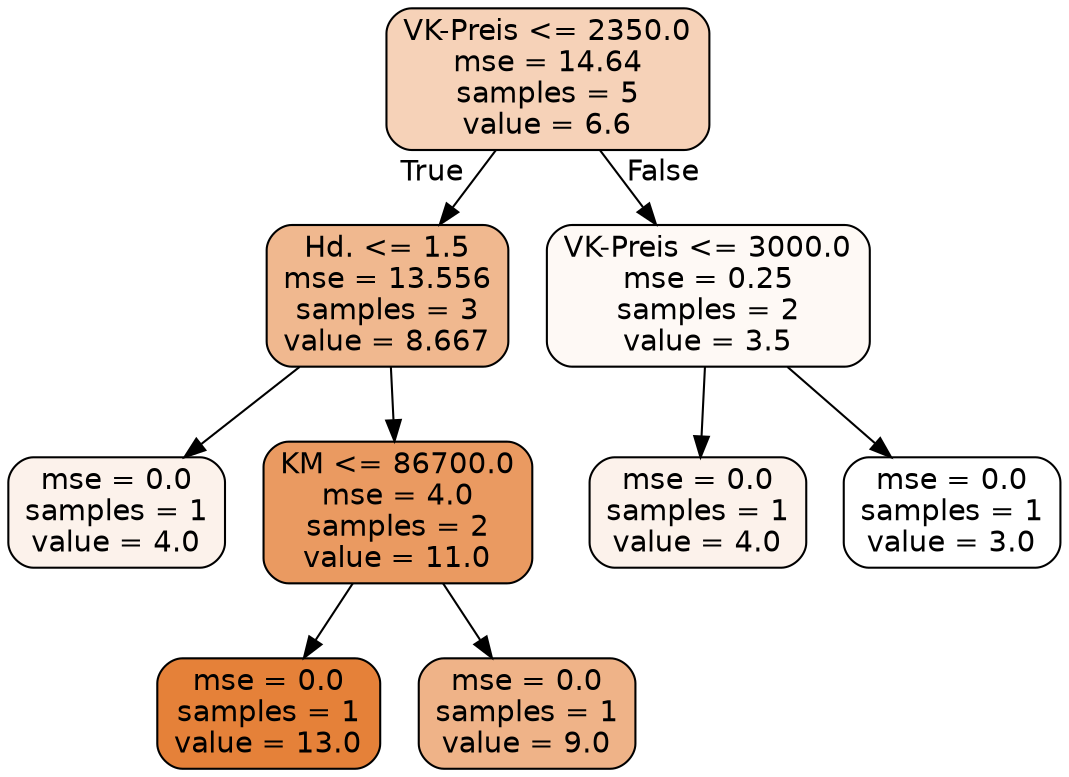 digraph Tree {
node [shape=box, style="filled, rounded", color="black", fontname=helvetica] ;
edge [fontname=helvetica] ;
0 [label="VK-Preis <= 2350.0\nmse = 14.64\nsamples = 5\nvalue = 6.6", fillcolor="#f6d2b8"] ;
1 [label="Hd. <= 1.5\nmse = 13.556\nsamples = 3\nvalue = 8.667", fillcolor="#f0b88f"] ;
0 -> 1 [labeldistance=2.5, labelangle=45, headlabel="True"] ;
2 [label="mse = 0.0\nsamples = 1\nvalue = 4.0", fillcolor="#fcf2eb"] ;
1 -> 2 ;
3 [label="KM <= 86700.0\nmse = 4.0\nsamples = 2\nvalue = 11.0", fillcolor="#ea9a61"] ;
1 -> 3 ;
4 [label="mse = 0.0\nsamples = 1\nvalue = 13.0", fillcolor="#e58139"] ;
3 -> 4 ;
5 [label="mse = 0.0\nsamples = 1\nvalue = 9.0", fillcolor="#efb388"] ;
3 -> 5 ;
6 [label="VK-Preis <= 3000.0\nmse = 0.25\nsamples = 2\nvalue = 3.5", fillcolor="#fef9f5"] ;
0 -> 6 [labeldistance=2.5, labelangle=-45, headlabel="False"] ;
7 [label="mse = 0.0\nsamples = 1\nvalue = 4.0", fillcolor="#fcf2eb"] ;
6 -> 7 ;
8 [label="mse = 0.0\nsamples = 1\nvalue = 3.0", fillcolor="#ffffff"] ;
6 -> 8 ;
}